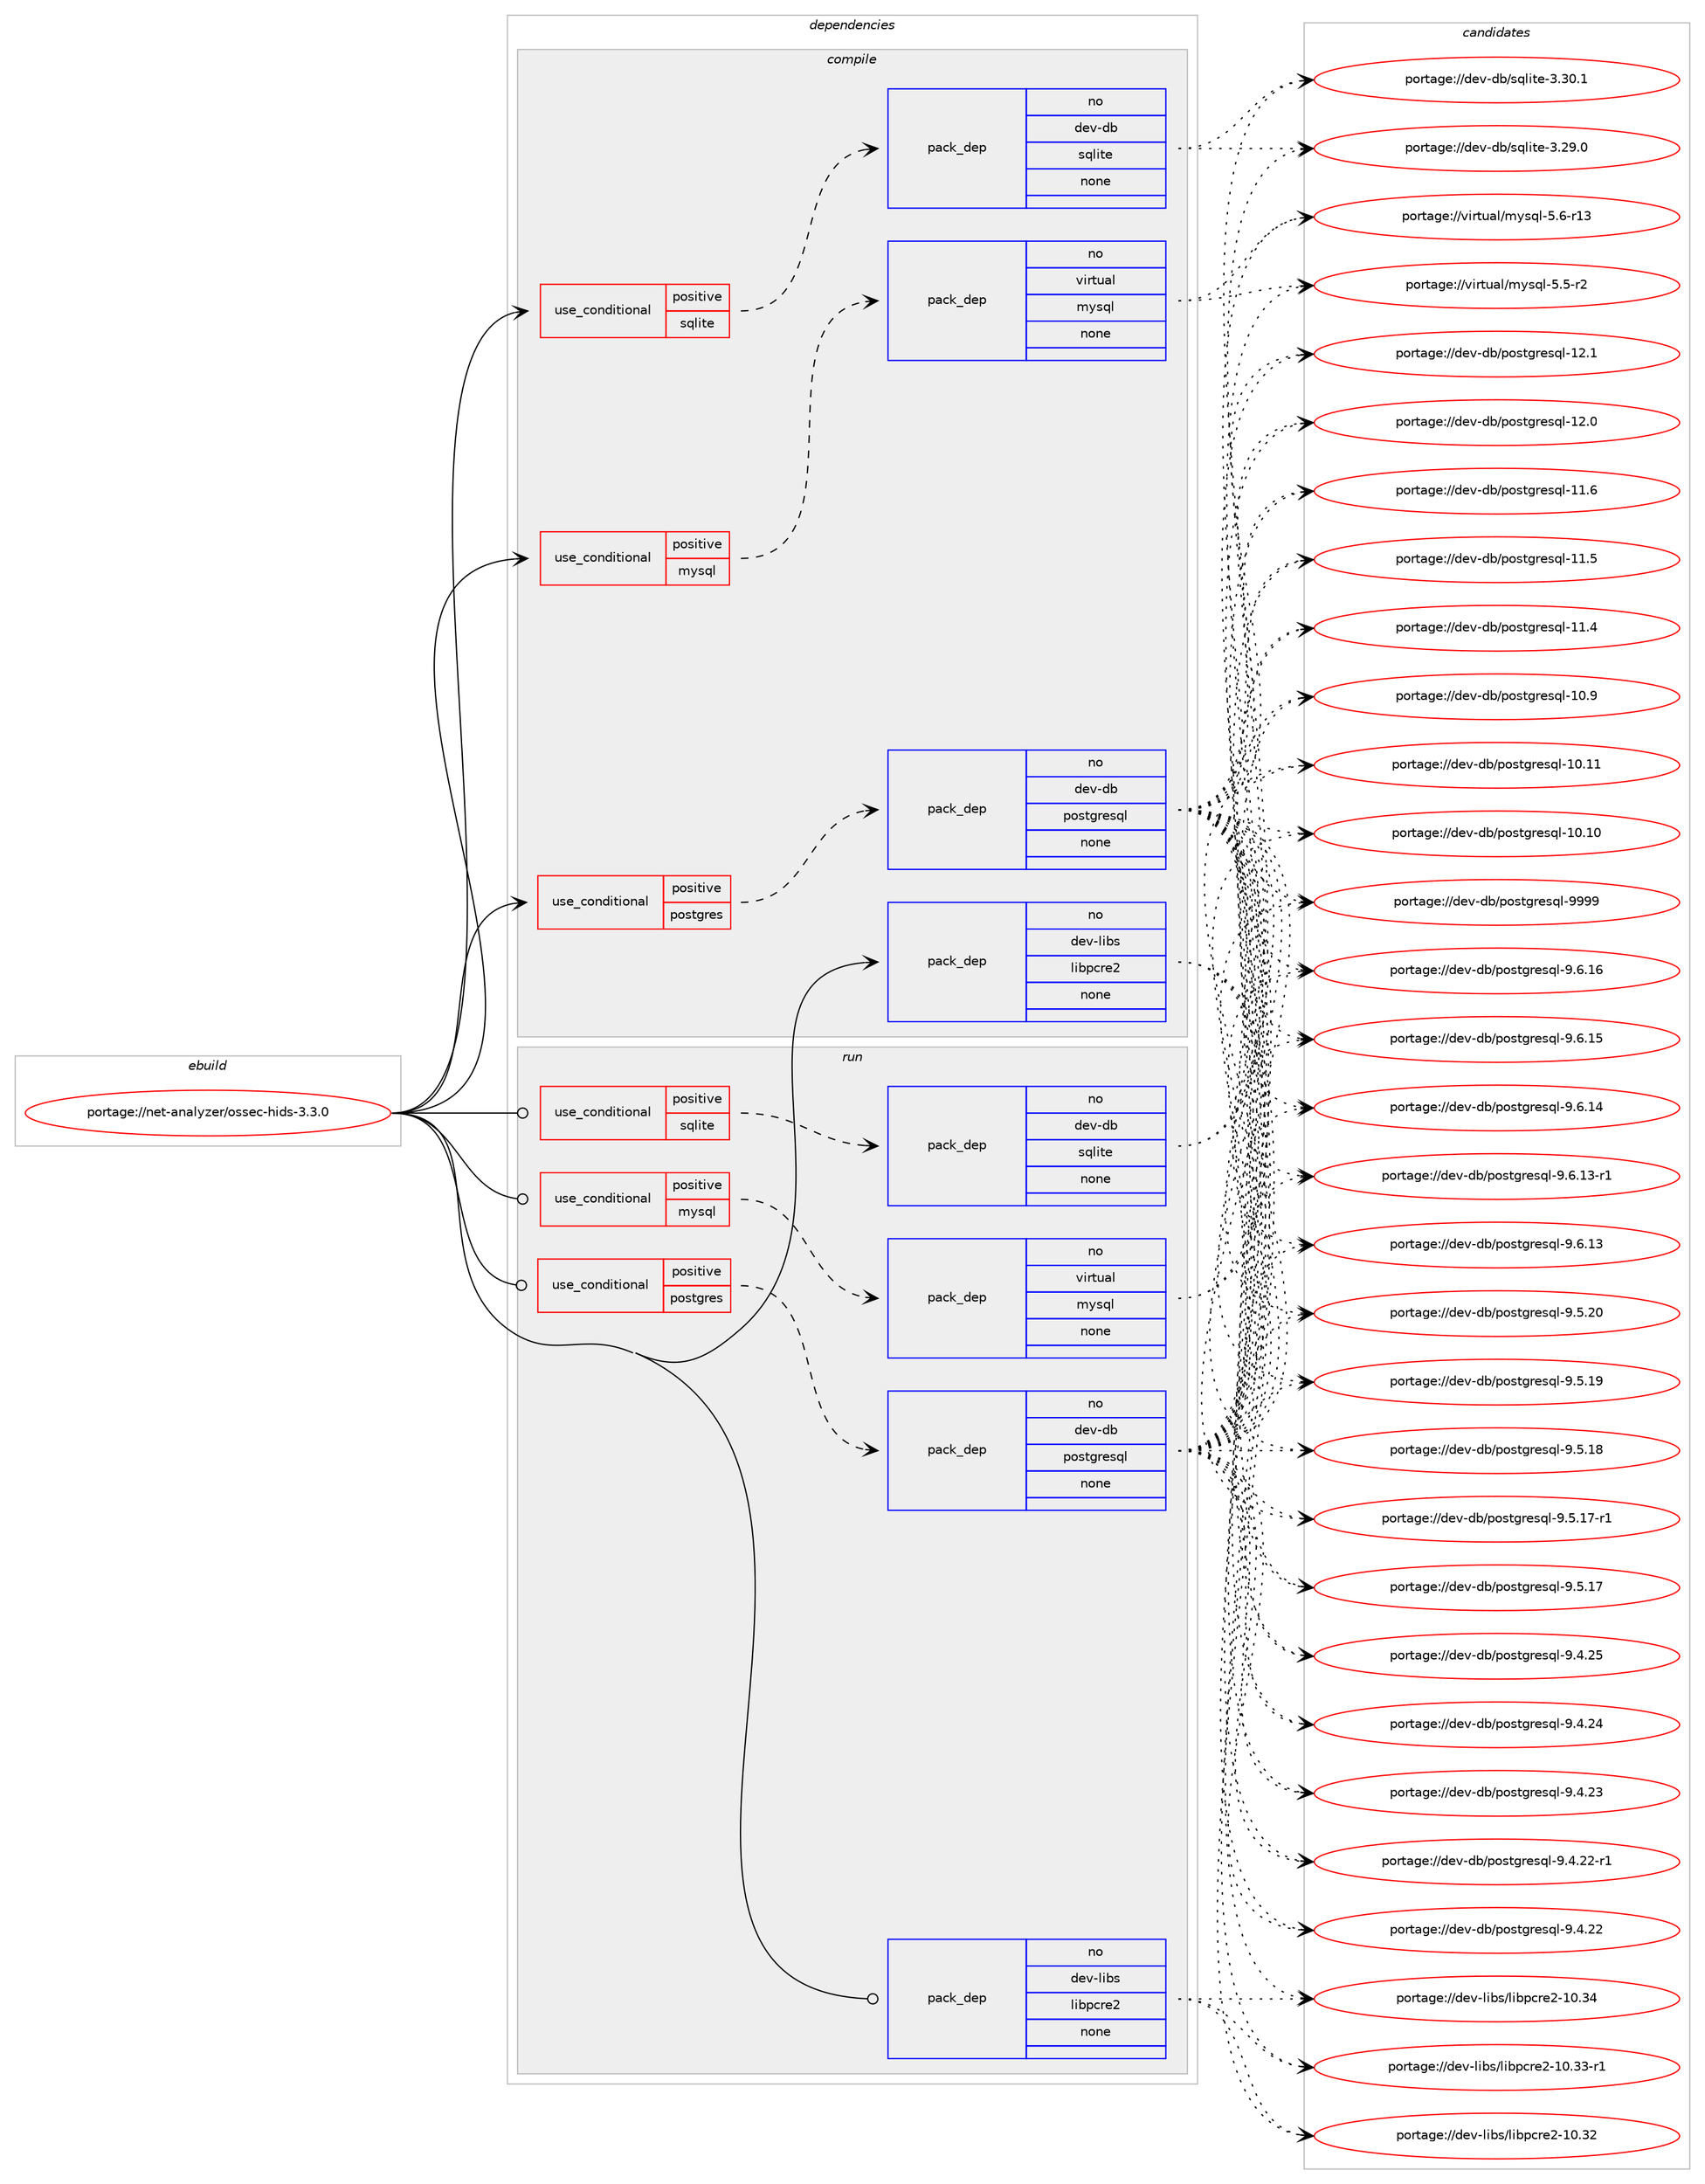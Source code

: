 digraph prolog {

# *************
# Graph options
# *************

newrank=true;
concentrate=true;
compound=true;
graph [rankdir=LR,fontname=Helvetica,fontsize=10,ranksep=1.5];#, ranksep=2.5, nodesep=0.2];
edge  [arrowhead=vee];
node  [fontname=Helvetica,fontsize=10];

# **********
# The ebuild
# **********

subgraph cluster_leftcol {
color=gray;
rank=same;
label=<<i>ebuild</i>>;
id [label="portage://net-analyzer/ossec-hids-3.3.0", color=red, width=4, href="../net-analyzer/ossec-hids-3.3.0.svg"];
}

# ****************
# The dependencies
# ****************

subgraph cluster_midcol {
color=gray;
label=<<i>dependencies</i>>;
subgraph cluster_compile {
fillcolor="#eeeeee";
style=filled;
label=<<i>compile</i>>;
subgraph cond34193 {
dependency152365 [label=<<TABLE BORDER="0" CELLBORDER="1" CELLSPACING="0" CELLPADDING="4"><TR><TD ROWSPAN="3" CELLPADDING="10">use_conditional</TD></TR><TR><TD>positive</TD></TR><TR><TD>mysql</TD></TR></TABLE>>, shape=none, color=red];
subgraph pack115675 {
dependency152366 [label=<<TABLE BORDER="0" CELLBORDER="1" CELLSPACING="0" CELLPADDING="4" WIDTH="220"><TR><TD ROWSPAN="6" CELLPADDING="30">pack_dep</TD></TR><TR><TD WIDTH="110">no</TD></TR><TR><TD>virtual</TD></TR><TR><TD>mysql</TD></TR><TR><TD>none</TD></TR><TR><TD></TD></TR></TABLE>>, shape=none, color=blue];
}
dependency152365:e -> dependency152366:w [weight=20,style="dashed",arrowhead="vee"];
}
id:e -> dependency152365:w [weight=20,style="solid",arrowhead="vee"];
subgraph cond34194 {
dependency152367 [label=<<TABLE BORDER="0" CELLBORDER="1" CELLSPACING="0" CELLPADDING="4"><TR><TD ROWSPAN="3" CELLPADDING="10">use_conditional</TD></TR><TR><TD>positive</TD></TR><TR><TD>postgres</TD></TR></TABLE>>, shape=none, color=red];
subgraph pack115676 {
dependency152368 [label=<<TABLE BORDER="0" CELLBORDER="1" CELLSPACING="0" CELLPADDING="4" WIDTH="220"><TR><TD ROWSPAN="6" CELLPADDING="30">pack_dep</TD></TR><TR><TD WIDTH="110">no</TD></TR><TR><TD>dev-db</TD></TR><TR><TD>postgresql</TD></TR><TR><TD>none</TD></TR><TR><TD></TD></TR></TABLE>>, shape=none, color=blue];
}
dependency152367:e -> dependency152368:w [weight=20,style="dashed",arrowhead="vee"];
}
id:e -> dependency152367:w [weight=20,style="solid",arrowhead="vee"];
subgraph cond34195 {
dependency152369 [label=<<TABLE BORDER="0" CELLBORDER="1" CELLSPACING="0" CELLPADDING="4"><TR><TD ROWSPAN="3" CELLPADDING="10">use_conditional</TD></TR><TR><TD>positive</TD></TR><TR><TD>sqlite</TD></TR></TABLE>>, shape=none, color=red];
subgraph pack115677 {
dependency152370 [label=<<TABLE BORDER="0" CELLBORDER="1" CELLSPACING="0" CELLPADDING="4" WIDTH="220"><TR><TD ROWSPAN="6" CELLPADDING="30">pack_dep</TD></TR><TR><TD WIDTH="110">no</TD></TR><TR><TD>dev-db</TD></TR><TR><TD>sqlite</TD></TR><TR><TD>none</TD></TR><TR><TD></TD></TR></TABLE>>, shape=none, color=blue];
}
dependency152369:e -> dependency152370:w [weight=20,style="dashed",arrowhead="vee"];
}
id:e -> dependency152369:w [weight=20,style="solid",arrowhead="vee"];
subgraph pack115678 {
dependency152371 [label=<<TABLE BORDER="0" CELLBORDER="1" CELLSPACING="0" CELLPADDING="4" WIDTH="220"><TR><TD ROWSPAN="6" CELLPADDING="30">pack_dep</TD></TR><TR><TD WIDTH="110">no</TD></TR><TR><TD>dev-libs</TD></TR><TR><TD>libpcre2</TD></TR><TR><TD>none</TD></TR><TR><TD></TD></TR></TABLE>>, shape=none, color=blue];
}
id:e -> dependency152371:w [weight=20,style="solid",arrowhead="vee"];
}
subgraph cluster_compileandrun {
fillcolor="#eeeeee";
style=filled;
label=<<i>compile and run</i>>;
}
subgraph cluster_run {
fillcolor="#eeeeee";
style=filled;
label=<<i>run</i>>;
subgraph cond34196 {
dependency152372 [label=<<TABLE BORDER="0" CELLBORDER="1" CELLSPACING="0" CELLPADDING="4"><TR><TD ROWSPAN="3" CELLPADDING="10">use_conditional</TD></TR><TR><TD>positive</TD></TR><TR><TD>mysql</TD></TR></TABLE>>, shape=none, color=red];
subgraph pack115679 {
dependency152373 [label=<<TABLE BORDER="0" CELLBORDER="1" CELLSPACING="0" CELLPADDING="4" WIDTH="220"><TR><TD ROWSPAN="6" CELLPADDING="30">pack_dep</TD></TR><TR><TD WIDTH="110">no</TD></TR><TR><TD>virtual</TD></TR><TR><TD>mysql</TD></TR><TR><TD>none</TD></TR><TR><TD></TD></TR></TABLE>>, shape=none, color=blue];
}
dependency152372:e -> dependency152373:w [weight=20,style="dashed",arrowhead="vee"];
}
id:e -> dependency152372:w [weight=20,style="solid",arrowhead="odot"];
subgraph cond34197 {
dependency152374 [label=<<TABLE BORDER="0" CELLBORDER="1" CELLSPACING="0" CELLPADDING="4"><TR><TD ROWSPAN="3" CELLPADDING="10">use_conditional</TD></TR><TR><TD>positive</TD></TR><TR><TD>postgres</TD></TR></TABLE>>, shape=none, color=red];
subgraph pack115680 {
dependency152375 [label=<<TABLE BORDER="0" CELLBORDER="1" CELLSPACING="0" CELLPADDING="4" WIDTH="220"><TR><TD ROWSPAN="6" CELLPADDING="30">pack_dep</TD></TR><TR><TD WIDTH="110">no</TD></TR><TR><TD>dev-db</TD></TR><TR><TD>postgresql</TD></TR><TR><TD>none</TD></TR><TR><TD></TD></TR></TABLE>>, shape=none, color=blue];
}
dependency152374:e -> dependency152375:w [weight=20,style="dashed",arrowhead="vee"];
}
id:e -> dependency152374:w [weight=20,style="solid",arrowhead="odot"];
subgraph cond34198 {
dependency152376 [label=<<TABLE BORDER="0" CELLBORDER="1" CELLSPACING="0" CELLPADDING="4"><TR><TD ROWSPAN="3" CELLPADDING="10">use_conditional</TD></TR><TR><TD>positive</TD></TR><TR><TD>sqlite</TD></TR></TABLE>>, shape=none, color=red];
subgraph pack115681 {
dependency152377 [label=<<TABLE BORDER="0" CELLBORDER="1" CELLSPACING="0" CELLPADDING="4" WIDTH="220"><TR><TD ROWSPAN="6" CELLPADDING="30">pack_dep</TD></TR><TR><TD WIDTH="110">no</TD></TR><TR><TD>dev-db</TD></TR><TR><TD>sqlite</TD></TR><TR><TD>none</TD></TR><TR><TD></TD></TR></TABLE>>, shape=none, color=blue];
}
dependency152376:e -> dependency152377:w [weight=20,style="dashed",arrowhead="vee"];
}
id:e -> dependency152376:w [weight=20,style="solid",arrowhead="odot"];
subgraph pack115682 {
dependency152378 [label=<<TABLE BORDER="0" CELLBORDER="1" CELLSPACING="0" CELLPADDING="4" WIDTH="220"><TR><TD ROWSPAN="6" CELLPADDING="30">pack_dep</TD></TR><TR><TD WIDTH="110">no</TD></TR><TR><TD>dev-libs</TD></TR><TR><TD>libpcre2</TD></TR><TR><TD>none</TD></TR><TR><TD></TD></TR></TABLE>>, shape=none, color=blue];
}
id:e -> dependency152378:w [weight=20,style="solid",arrowhead="odot"];
}
}

# **************
# The candidates
# **************

subgraph cluster_choices {
rank=same;
color=gray;
label=<<i>candidates</i>>;

subgraph choice115675 {
color=black;
nodesep=1;
choice118105114116117971084710912111511310845534654451144951 [label="portage://virtual/mysql-5.6-r13", color=red, width=4,href="../virtual/mysql-5.6-r13.svg"];
choice1181051141161179710847109121115113108455346534511450 [label="portage://virtual/mysql-5.5-r2", color=red, width=4,href="../virtual/mysql-5.5-r2.svg"];
dependency152366:e -> choice118105114116117971084710912111511310845534654451144951:w [style=dotted,weight="100"];
dependency152366:e -> choice1181051141161179710847109121115113108455346534511450:w [style=dotted,weight="100"];
}
subgraph choice115676 {
color=black;
nodesep=1;
choice1001011184510098471121111151161031141011151131084557575757 [label="portage://dev-db/postgresql-9999", color=red, width=4,href="../dev-db/postgresql-9999.svg"];
choice10010111845100984711211111511610311410111511310845574654464954 [label="portage://dev-db/postgresql-9.6.16", color=red, width=4,href="../dev-db/postgresql-9.6.16.svg"];
choice10010111845100984711211111511610311410111511310845574654464953 [label="portage://dev-db/postgresql-9.6.15", color=red, width=4,href="../dev-db/postgresql-9.6.15.svg"];
choice10010111845100984711211111511610311410111511310845574654464952 [label="portage://dev-db/postgresql-9.6.14", color=red, width=4,href="../dev-db/postgresql-9.6.14.svg"];
choice100101118451009847112111115116103114101115113108455746544649514511449 [label="portage://dev-db/postgresql-9.6.13-r1", color=red, width=4,href="../dev-db/postgresql-9.6.13-r1.svg"];
choice10010111845100984711211111511610311410111511310845574654464951 [label="portage://dev-db/postgresql-9.6.13", color=red, width=4,href="../dev-db/postgresql-9.6.13.svg"];
choice10010111845100984711211111511610311410111511310845574653465048 [label="portage://dev-db/postgresql-9.5.20", color=red, width=4,href="../dev-db/postgresql-9.5.20.svg"];
choice10010111845100984711211111511610311410111511310845574653464957 [label="portage://dev-db/postgresql-9.5.19", color=red, width=4,href="../dev-db/postgresql-9.5.19.svg"];
choice10010111845100984711211111511610311410111511310845574653464956 [label="portage://dev-db/postgresql-9.5.18", color=red, width=4,href="../dev-db/postgresql-9.5.18.svg"];
choice100101118451009847112111115116103114101115113108455746534649554511449 [label="portage://dev-db/postgresql-9.5.17-r1", color=red, width=4,href="../dev-db/postgresql-9.5.17-r1.svg"];
choice10010111845100984711211111511610311410111511310845574653464955 [label="portage://dev-db/postgresql-9.5.17", color=red, width=4,href="../dev-db/postgresql-9.5.17.svg"];
choice10010111845100984711211111511610311410111511310845574652465053 [label="portage://dev-db/postgresql-9.4.25", color=red, width=4,href="../dev-db/postgresql-9.4.25.svg"];
choice10010111845100984711211111511610311410111511310845574652465052 [label="portage://dev-db/postgresql-9.4.24", color=red, width=4,href="../dev-db/postgresql-9.4.24.svg"];
choice10010111845100984711211111511610311410111511310845574652465051 [label="portage://dev-db/postgresql-9.4.23", color=red, width=4,href="../dev-db/postgresql-9.4.23.svg"];
choice100101118451009847112111115116103114101115113108455746524650504511449 [label="portage://dev-db/postgresql-9.4.22-r1", color=red, width=4,href="../dev-db/postgresql-9.4.22-r1.svg"];
choice10010111845100984711211111511610311410111511310845574652465050 [label="portage://dev-db/postgresql-9.4.22", color=red, width=4,href="../dev-db/postgresql-9.4.22.svg"];
choice1001011184510098471121111151161031141011151131084549504649 [label="portage://dev-db/postgresql-12.1", color=red, width=4,href="../dev-db/postgresql-12.1.svg"];
choice1001011184510098471121111151161031141011151131084549504648 [label="portage://dev-db/postgresql-12.0", color=red, width=4,href="../dev-db/postgresql-12.0.svg"];
choice1001011184510098471121111151161031141011151131084549494654 [label="portage://dev-db/postgresql-11.6", color=red, width=4,href="../dev-db/postgresql-11.6.svg"];
choice1001011184510098471121111151161031141011151131084549494653 [label="portage://dev-db/postgresql-11.5", color=red, width=4,href="../dev-db/postgresql-11.5.svg"];
choice1001011184510098471121111151161031141011151131084549494652 [label="portage://dev-db/postgresql-11.4", color=red, width=4,href="../dev-db/postgresql-11.4.svg"];
choice1001011184510098471121111151161031141011151131084549484657 [label="portage://dev-db/postgresql-10.9", color=red, width=4,href="../dev-db/postgresql-10.9.svg"];
choice100101118451009847112111115116103114101115113108454948464949 [label="portage://dev-db/postgresql-10.11", color=red, width=4,href="../dev-db/postgresql-10.11.svg"];
choice100101118451009847112111115116103114101115113108454948464948 [label="portage://dev-db/postgresql-10.10", color=red, width=4,href="../dev-db/postgresql-10.10.svg"];
dependency152368:e -> choice1001011184510098471121111151161031141011151131084557575757:w [style=dotted,weight="100"];
dependency152368:e -> choice10010111845100984711211111511610311410111511310845574654464954:w [style=dotted,weight="100"];
dependency152368:e -> choice10010111845100984711211111511610311410111511310845574654464953:w [style=dotted,weight="100"];
dependency152368:e -> choice10010111845100984711211111511610311410111511310845574654464952:w [style=dotted,weight="100"];
dependency152368:e -> choice100101118451009847112111115116103114101115113108455746544649514511449:w [style=dotted,weight="100"];
dependency152368:e -> choice10010111845100984711211111511610311410111511310845574654464951:w [style=dotted,weight="100"];
dependency152368:e -> choice10010111845100984711211111511610311410111511310845574653465048:w [style=dotted,weight="100"];
dependency152368:e -> choice10010111845100984711211111511610311410111511310845574653464957:w [style=dotted,weight="100"];
dependency152368:e -> choice10010111845100984711211111511610311410111511310845574653464956:w [style=dotted,weight="100"];
dependency152368:e -> choice100101118451009847112111115116103114101115113108455746534649554511449:w [style=dotted,weight="100"];
dependency152368:e -> choice10010111845100984711211111511610311410111511310845574653464955:w [style=dotted,weight="100"];
dependency152368:e -> choice10010111845100984711211111511610311410111511310845574652465053:w [style=dotted,weight="100"];
dependency152368:e -> choice10010111845100984711211111511610311410111511310845574652465052:w [style=dotted,weight="100"];
dependency152368:e -> choice10010111845100984711211111511610311410111511310845574652465051:w [style=dotted,weight="100"];
dependency152368:e -> choice100101118451009847112111115116103114101115113108455746524650504511449:w [style=dotted,weight="100"];
dependency152368:e -> choice10010111845100984711211111511610311410111511310845574652465050:w [style=dotted,weight="100"];
dependency152368:e -> choice1001011184510098471121111151161031141011151131084549504649:w [style=dotted,weight="100"];
dependency152368:e -> choice1001011184510098471121111151161031141011151131084549504648:w [style=dotted,weight="100"];
dependency152368:e -> choice1001011184510098471121111151161031141011151131084549494654:w [style=dotted,weight="100"];
dependency152368:e -> choice1001011184510098471121111151161031141011151131084549494653:w [style=dotted,weight="100"];
dependency152368:e -> choice1001011184510098471121111151161031141011151131084549494652:w [style=dotted,weight="100"];
dependency152368:e -> choice1001011184510098471121111151161031141011151131084549484657:w [style=dotted,weight="100"];
dependency152368:e -> choice100101118451009847112111115116103114101115113108454948464949:w [style=dotted,weight="100"];
dependency152368:e -> choice100101118451009847112111115116103114101115113108454948464948:w [style=dotted,weight="100"];
}
subgraph choice115677 {
color=black;
nodesep=1;
choice10010111845100984711511310810511610145514651484649 [label="portage://dev-db/sqlite-3.30.1", color=red, width=4,href="../dev-db/sqlite-3.30.1.svg"];
choice10010111845100984711511310810511610145514650574648 [label="portage://dev-db/sqlite-3.29.0", color=red, width=4,href="../dev-db/sqlite-3.29.0.svg"];
dependency152370:e -> choice10010111845100984711511310810511610145514651484649:w [style=dotted,weight="100"];
dependency152370:e -> choice10010111845100984711511310810511610145514650574648:w [style=dotted,weight="100"];
}
subgraph choice115678 {
color=black;
nodesep=1;
choice100101118451081059811547108105981129911410150454948465152 [label="portage://dev-libs/libpcre2-10.34", color=red, width=4,href="../dev-libs/libpcre2-10.34.svg"];
choice1001011184510810598115471081059811299114101504549484651514511449 [label="portage://dev-libs/libpcre2-10.33-r1", color=red, width=4,href="../dev-libs/libpcre2-10.33-r1.svg"];
choice100101118451081059811547108105981129911410150454948465150 [label="portage://dev-libs/libpcre2-10.32", color=red, width=4,href="../dev-libs/libpcre2-10.32.svg"];
dependency152371:e -> choice100101118451081059811547108105981129911410150454948465152:w [style=dotted,weight="100"];
dependency152371:e -> choice1001011184510810598115471081059811299114101504549484651514511449:w [style=dotted,weight="100"];
dependency152371:e -> choice100101118451081059811547108105981129911410150454948465150:w [style=dotted,weight="100"];
}
subgraph choice115679 {
color=black;
nodesep=1;
choice118105114116117971084710912111511310845534654451144951 [label="portage://virtual/mysql-5.6-r13", color=red, width=4,href="../virtual/mysql-5.6-r13.svg"];
choice1181051141161179710847109121115113108455346534511450 [label="portage://virtual/mysql-5.5-r2", color=red, width=4,href="../virtual/mysql-5.5-r2.svg"];
dependency152373:e -> choice118105114116117971084710912111511310845534654451144951:w [style=dotted,weight="100"];
dependency152373:e -> choice1181051141161179710847109121115113108455346534511450:w [style=dotted,weight="100"];
}
subgraph choice115680 {
color=black;
nodesep=1;
choice1001011184510098471121111151161031141011151131084557575757 [label="portage://dev-db/postgresql-9999", color=red, width=4,href="../dev-db/postgresql-9999.svg"];
choice10010111845100984711211111511610311410111511310845574654464954 [label="portage://dev-db/postgresql-9.6.16", color=red, width=4,href="../dev-db/postgresql-9.6.16.svg"];
choice10010111845100984711211111511610311410111511310845574654464953 [label="portage://dev-db/postgresql-9.6.15", color=red, width=4,href="../dev-db/postgresql-9.6.15.svg"];
choice10010111845100984711211111511610311410111511310845574654464952 [label="portage://dev-db/postgresql-9.6.14", color=red, width=4,href="../dev-db/postgresql-9.6.14.svg"];
choice100101118451009847112111115116103114101115113108455746544649514511449 [label="portage://dev-db/postgresql-9.6.13-r1", color=red, width=4,href="../dev-db/postgresql-9.6.13-r1.svg"];
choice10010111845100984711211111511610311410111511310845574654464951 [label="portage://dev-db/postgresql-9.6.13", color=red, width=4,href="../dev-db/postgresql-9.6.13.svg"];
choice10010111845100984711211111511610311410111511310845574653465048 [label="portage://dev-db/postgresql-9.5.20", color=red, width=4,href="../dev-db/postgresql-9.5.20.svg"];
choice10010111845100984711211111511610311410111511310845574653464957 [label="portage://dev-db/postgresql-9.5.19", color=red, width=4,href="../dev-db/postgresql-9.5.19.svg"];
choice10010111845100984711211111511610311410111511310845574653464956 [label="portage://dev-db/postgresql-9.5.18", color=red, width=4,href="../dev-db/postgresql-9.5.18.svg"];
choice100101118451009847112111115116103114101115113108455746534649554511449 [label="portage://dev-db/postgresql-9.5.17-r1", color=red, width=4,href="../dev-db/postgresql-9.5.17-r1.svg"];
choice10010111845100984711211111511610311410111511310845574653464955 [label="portage://dev-db/postgresql-9.5.17", color=red, width=4,href="../dev-db/postgresql-9.5.17.svg"];
choice10010111845100984711211111511610311410111511310845574652465053 [label="portage://dev-db/postgresql-9.4.25", color=red, width=4,href="../dev-db/postgresql-9.4.25.svg"];
choice10010111845100984711211111511610311410111511310845574652465052 [label="portage://dev-db/postgresql-9.4.24", color=red, width=4,href="../dev-db/postgresql-9.4.24.svg"];
choice10010111845100984711211111511610311410111511310845574652465051 [label="portage://dev-db/postgresql-9.4.23", color=red, width=4,href="../dev-db/postgresql-9.4.23.svg"];
choice100101118451009847112111115116103114101115113108455746524650504511449 [label="portage://dev-db/postgresql-9.4.22-r1", color=red, width=4,href="../dev-db/postgresql-9.4.22-r1.svg"];
choice10010111845100984711211111511610311410111511310845574652465050 [label="portage://dev-db/postgresql-9.4.22", color=red, width=4,href="../dev-db/postgresql-9.4.22.svg"];
choice1001011184510098471121111151161031141011151131084549504649 [label="portage://dev-db/postgresql-12.1", color=red, width=4,href="../dev-db/postgresql-12.1.svg"];
choice1001011184510098471121111151161031141011151131084549504648 [label="portage://dev-db/postgresql-12.0", color=red, width=4,href="../dev-db/postgresql-12.0.svg"];
choice1001011184510098471121111151161031141011151131084549494654 [label="portage://dev-db/postgresql-11.6", color=red, width=4,href="../dev-db/postgresql-11.6.svg"];
choice1001011184510098471121111151161031141011151131084549494653 [label="portage://dev-db/postgresql-11.5", color=red, width=4,href="../dev-db/postgresql-11.5.svg"];
choice1001011184510098471121111151161031141011151131084549494652 [label="portage://dev-db/postgresql-11.4", color=red, width=4,href="../dev-db/postgresql-11.4.svg"];
choice1001011184510098471121111151161031141011151131084549484657 [label="portage://dev-db/postgresql-10.9", color=red, width=4,href="../dev-db/postgresql-10.9.svg"];
choice100101118451009847112111115116103114101115113108454948464949 [label="portage://dev-db/postgresql-10.11", color=red, width=4,href="../dev-db/postgresql-10.11.svg"];
choice100101118451009847112111115116103114101115113108454948464948 [label="portage://dev-db/postgresql-10.10", color=red, width=4,href="../dev-db/postgresql-10.10.svg"];
dependency152375:e -> choice1001011184510098471121111151161031141011151131084557575757:w [style=dotted,weight="100"];
dependency152375:e -> choice10010111845100984711211111511610311410111511310845574654464954:w [style=dotted,weight="100"];
dependency152375:e -> choice10010111845100984711211111511610311410111511310845574654464953:w [style=dotted,weight="100"];
dependency152375:e -> choice10010111845100984711211111511610311410111511310845574654464952:w [style=dotted,weight="100"];
dependency152375:e -> choice100101118451009847112111115116103114101115113108455746544649514511449:w [style=dotted,weight="100"];
dependency152375:e -> choice10010111845100984711211111511610311410111511310845574654464951:w [style=dotted,weight="100"];
dependency152375:e -> choice10010111845100984711211111511610311410111511310845574653465048:w [style=dotted,weight="100"];
dependency152375:e -> choice10010111845100984711211111511610311410111511310845574653464957:w [style=dotted,weight="100"];
dependency152375:e -> choice10010111845100984711211111511610311410111511310845574653464956:w [style=dotted,weight="100"];
dependency152375:e -> choice100101118451009847112111115116103114101115113108455746534649554511449:w [style=dotted,weight="100"];
dependency152375:e -> choice10010111845100984711211111511610311410111511310845574653464955:w [style=dotted,weight="100"];
dependency152375:e -> choice10010111845100984711211111511610311410111511310845574652465053:w [style=dotted,weight="100"];
dependency152375:e -> choice10010111845100984711211111511610311410111511310845574652465052:w [style=dotted,weight="100"];
dependency152375:e -> choice10010111845100984711211111511610311410111511310845574652465051:w [style=dotted,weight="100"];
dependency152375:e -> choice100101118451009847112111115116103114101115113108455746524650504511449:w [style=dotted,weight="100"];
dependency152375:e -> choice10010111845100984711211111511610311410111511310845574652465050:w [style=dotted,weight="100"];
dependency152375:e -> choice1001011184510098471121111151161031141011151131084549504649:w [style=dotted,weight="100"];
dependency152375:e -> choice1001011184510098471121111151161031141011151131084549504648:w [style=dotted,weight="100"];
dependency152375:e -> choice1001011184510098471121111151161031141011151131084549494654:w [style=dotted,weight="100"];
dependency152375:e -> choice1001011184510098471121111151161031141011151131084549494653:w [style=dotted,weight="100"];
dependency152375:e -> choice1001011184510098471121111151161031141011151131084549494652:w [style=dotted,weight="100"];
dependency152375:e -> choice1001011184510098471121111151161031141011151131084549484657:w [style=dotted,weight="100"];
dependency152375:e -> choice100101118451009847112111115116103114101115113108454948464949:w [style=dotted,weight="100"];
dependency152375:e -> choice100101118451009847112111115116103114101115113108454948464948:w [style=dotted,weight="100"];
}
subgraph choice115681 {
color=black;
nodesep=1;
choice10010111845100984711511310810511610145514651484649 [label="portage://dev-db/sqlite-3.30.1", color=red, width=4,href="../dev-db/sqlite-3.30.1.svg"];
choice10010111845100984711511310810511610145514650574648 [label="portage://dev-db/sqlite-3.29.0", color=red, width=4,href="../dev-db/sqlite-3.29.0.svg"];
dependency152377:e -> choice10010111845100984711511310810511610145514651484649:w [style=dotted,weight="100"];
dependency152377:e -> choice10010111845100984711511310810511610145514650574648:w [style=dotted,weight="100"];
}
subgraph choice115682 {
color=black;
nodesep=1;
choice100101118451081059811547108105981129911410150454948465152 [label="portage://dev-libs/libpcre2-10.34", color=red, width=4,href="../dev-libs/libpcre2-10.34.svg"];
choice1001011184510810598115471081059811299114101504549484651514511449 [label="portage://dev-libs/libpcre2-10.33-r1", color=red, width=4,href="../dev-libs/libpcre2-10.33-r1.svg"];
choice100101118451081059811547108105981129911410150454948465150 [label="portage://dev-libs/libpcre2-10.32", color=red, width=4,href="../dev-libs/libpcre2-10.32.svg"];
dependency152378:e -> choice100101118451081059811547108105981129911410150454948465152:w [style=dotted,weight="100"];
dependency152378:e -> choice1001011184510810598115471081059811299114101504549484651514511449:w [style=dotted,weight="100"];
dependency152378:e -> choice100101118451081059811547108105981129911410150454948465150:w [style=dotted,weight="100"];
}
}

}

